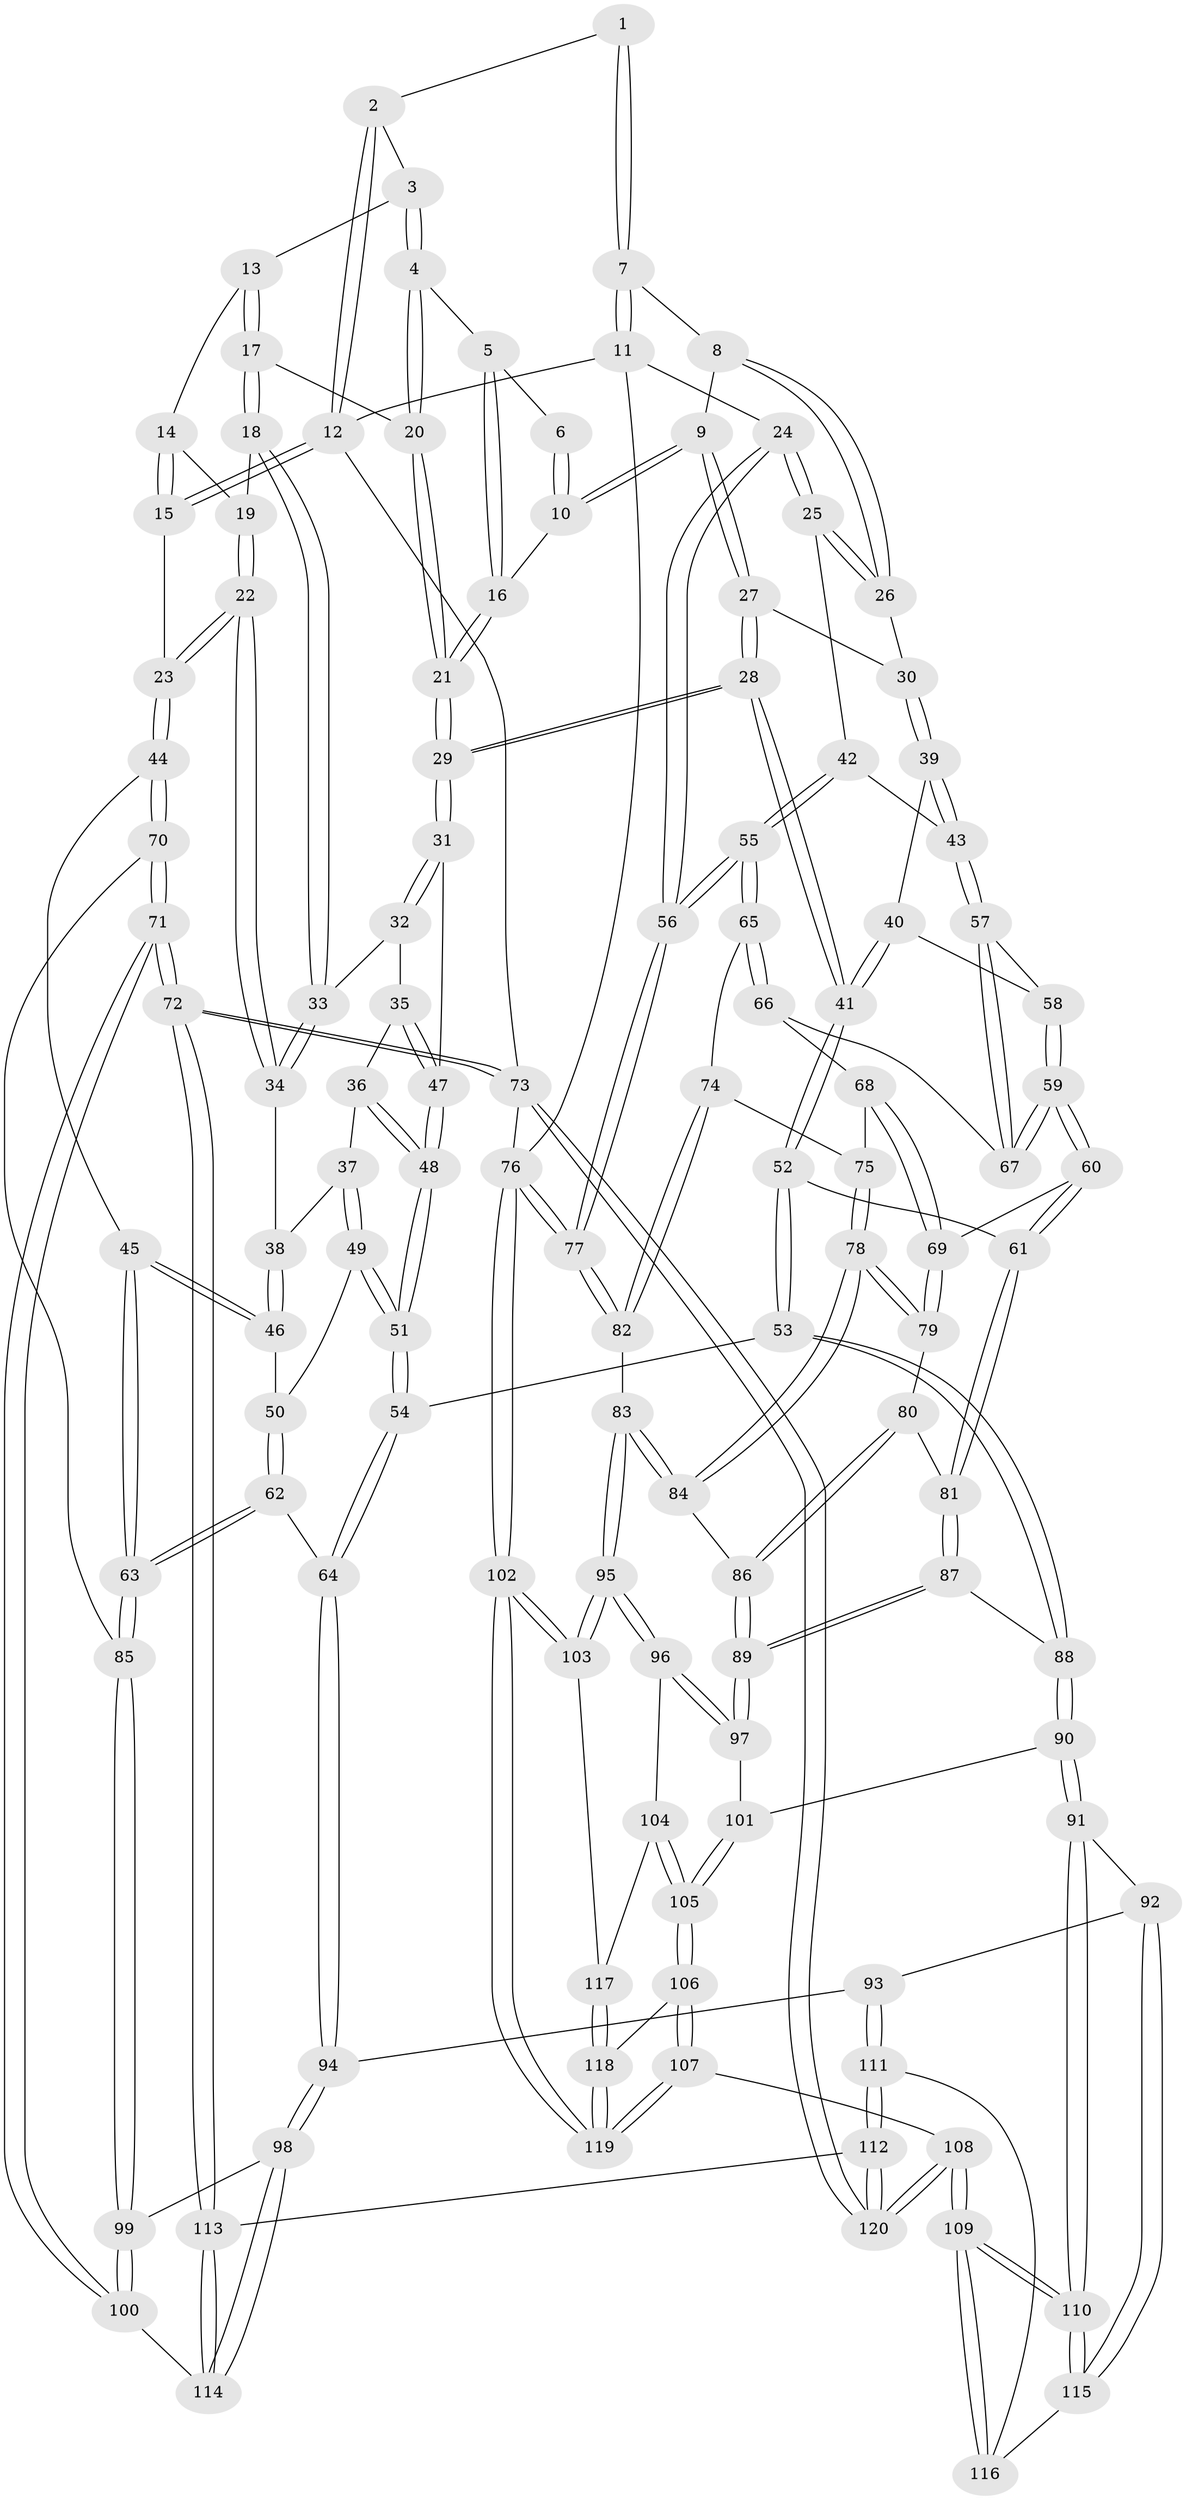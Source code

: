 // coarse degree distribution, {2: 0.027777777777777776, 5: 0.4583333333333333, 4: 0.20833333333333334, 3: 0.09722222222222222, 6: 0.1527777777777778, 7: 0.05555555555555555}
// Generated by graph-tools (version 1.1) at 2025/06/03/04/25 22:06:18]
// undirected, 120 vertices, 297 edges
graph export_dot {
graph [start="1"]
  node [color=gray90,style=filled];
  1 [pos="+0.6128130347157057+0"];
  2 [pos="+0.310725642128038+0"];
  3 [pos="+0.3140284769905155+0"];
  4 [pos="+0.48171926463706094+0.053917497730436276"];
  5 [pos="+0.5118306919312718+0.04648377511015945"];
  6 [pos="+0.6038603058503526+0"];
  7 [pos="+1+0"];
  8 [pos="+0.9418011431493655+0"];
  9 [pos="+0.6606007690548343+0.1327891266980787"];
  10 [pos="+0.6303657160569783+0.1000271795551842"];
  11 [pos="+1+0"];
  12 [pos="+0+0"];
  13 [pos="+0.3101565227607194+0"];
  14 [pos="+0.15074473816990167+0.039484446546475524"];
  15 [pos="+0+0"];
  16 [pos="+0.5727861956949174+0.0969888661285794"];
  17 [pos="+0.29765486133380137+0.10711182238630741"];
  18 [pos="+0.2866399164245727+0.12027238782189417"];
  19 [pos="+0.15761992774315575+0.08428359456031803"];
  20 [pos="+0.44053917854732105+0.1475647054445373"];
  21 [pos="+0.4590735112965292+0.165854171673096"];
  22 [pos="+0+0.12642963254014655"];
  23 [pos="+0+0.10334417829119565"];
  24 [pos="+1+0.0007365596943566304"];
  25 [pos="+0.8880980478550893+0.2434758249739688"];
  26 [pos="+0.7907076726518095+0.20609759914553344"];
  27 [pos="+0.6706049067042001+0.17136458832535773"];
  28 [pos="+0.5355200811462437+0.33101990107762636"];
  29 [pos="+0.5255497495383211+0.3229955282854371"];
  30 [pos="+0.7893577731133916+0.206416285651042"];
  31 [pos="+0.4251567397269682+0.3095575768925442"];
  32 [pos="+0.28441704663192435+0.209167859821996"];
  33 [pos="+0.26351173980749143+0.17923608410172534"];
  34 [pos="+0.19714266093515043+0.22184728759729053"];
  35 [pos="+0.29852111156411554+0.3334847533473143"];
  36 [pos="+0.2939404018122289+0.3385276475305495"];
  37 [pos="+0.2784698850503009+0.34680588060760237"];
  38 [pos="+0.19388227585829282+0.23654795140350598"];
  39 [pos="+0.7735543458561622+0.26523849051884024"];
  40 [pos="+0.7048123611312496+0.36752761140725027"];
  41 [pos="+0.5474661848102741+0.3735252134111992"];
  42 [pos="+0.8944878322569456+0.35156711743598035"];
  43 [pos="+0.8311703940427086+0.4042306749369719"];
  44 [pos="+0+0.35254945648993324"];
  45 [pos="+0+0.39827768251811785"];
  46 [pos="+0.1564561505832588+0.3497874301721569"];
  47 [pos="+0.36319358404497876+0.3352452329237533"];
  48 [pos="+0.3317864201098809+0.4072515755046053"];
  49 [pos="+0.26483674721062306+0.35897350660156757"];
  50 [pos="+0.19347180177361+0.3777375877154889"];
  51 [pos="+0.33025390116551084+0.4719603053038104"];
  52 [pos="+0.5287435688000225+0.47675369232932097"];
  53 [pos="+0.3525555230817925+0.5641702442986029"];
  54 [pos="+0.3477878137283983+0.5650484531476437"];
  55 [pos="+1+0.44353823031487594"];
  56 [pos="+1+0.43805633230235685"];
  57 [pos="+0.8274153198511724+0.4093630976066194"];
  58 [pos="+0.7100596137802201+0.3703400628609982"];
  59 [pos="+0.7393899056313137+0.48674418465222286"];
  60 [pos="+0.7202148505788567+0.5118550255407354"];
  61 [pos="+0.5363006080674173+0.48419148679341156"];
  62 [pos="+0.2704381335026032+0.5901417713684252"];
  63 [pos="+0.19937895596764582+0.6125455192027688"];
  64 [pos="+0.29531713734144255+0.5907555392520338"];
  65 [pos="+0.9792897468261983+0.5047235263174076"];
  66 [pos="+0.8425189890045851+0.452185393892626"];
  67 [pos="+0.8280452358728398+0.42299616968897763"];
  68 [pos="+0.8308183970634794+0.525386301109203"];
  69 [pos="+0.7611818746161223+0.5602195478565923"];
  70 [pos="+0+0.4733607282934873"];
  71 [pos="+0+0.7727158522084754"];
  72 [pos="+0+0.9117233499865308"];
  73 [pos="+0+1"];
  74 [pos="+0.9172637161177055+0.5789511155543771"];
  75 [pos="+0.8640250689078565+0.557072689282696"];
  76 [pos="+1+1"];
  77 [pos="+1+0.7967948973231554"];
  78 [pos="+0.7911850002953714+0.6436441594844865"];
  79 [pos="+0.760649109270611+0.5691519580183613"];
  80 [pos="+0.6730600934886102+0.6159206292572256"];
  81 [pos="+0.561157016232555+0.5364096291698561"];
  82 [pos="+0.9181661392259524+0.7002012613645802"];
  83 [pos="+0.8611502002189354+0.7203891301859803"];
  84 [pos="+0.7964208654904653+0.6778670333102317"];
  85 [pos="+0.16904800456142047+0.6441278509401624"];
  86 [pos="+0.7037694436975409+0.6939284801891004"];
  87 [pos="+0.5731870030502572+0.6848457857898429"];
  88 [pos="+0.5030996906461441+0.7414325880688606"];
  89 [pos="+0.6624389415632072+0.736895690568201"];
  90 [pos="+0.49277844257135833+0.7946525602358482"];
  91 [pos="+0.47890229196252915+0.8031780934249487"];
  92 [pos="+0.3627586141216919+0.797147469673365"];
  93 [pos="+0.35436405033657103+0.7924864740992528"];
  94 [pos="+0.35370945570754925+0.7918354596345715"];
  95 [pos="+0.8284326544538507+0.812383117852754"];
  96 [pos="+0.6767217616399872+0.8100286215612454"];
  97 [pos="+0.6627380275563197+0.7763883134594731"];
  98 [pos="+0.1781744882821022+0.8579307890919323"];
  99 [pos="+0.15139542382446144+0.6677125022535888"];
  100 [pos="+0+0.7585460524428391"];
  101 [pos="+0.5107064313586783+0.8027305634211735"];
  102 [pos="+1+1"];
  103 [pos="+0.8346373071858633+0.8375555981753473"];
  104 [pos="+0.6719707572266411+0.8270779313563255"];
  105 [pos="+0.6075977363589292+0.9100308116694005"];
  106 [pos="+0.6067054663553065+0.9169107909454834"];
  107 [pos="+0.5061391783850986+1"];
  108 [pos="+0.49829325913208206+1"];
  109 [pos="+0.4971503863634916+1"];
  110 [pos="+0.4629507861261565+0.9501759720745595"];
  111 [pos="+0.27925396925527934+0.9524993360843104"];
  112 [pos="+0.21472031916213857+1"];
  113 [pos="+0.17225430230449876+0.91907771338224"];
  114 [pos="+0.17006017600846682+0.8853064618901096"];
  115 [pos="+0.375347735219451+0.8606901852997441"];
  116 [pos="+0.3634607119558729+0.8930669386165921"];
  117 [pos="+0.7548234182424086+0.9256287531696384"];
  118 [pos="+0.7526710956759823+0.9364343088254541"];
  119 [pos="+0.8138908784244185+1"];
  120 [pos="+0.23713583363561078+1"];
  1 -- 2;
  1 -- 7;
  1 -- 7;
  2 -- 3;
  2 -- 12;
  2 -- 12;
  3 -- 4;
  3 -- 4;
  3 -- 13;
  4 -- 5;
  4 -- 20;
  4 -- 20;
  5 -- 6;
  5 -- 16;
  5 -- 16;
  6 -- 10;
  6 -- 10;
  7 -- 8;
  7 -- 11;
  7 -- 11;
  8 -- 9;
  8 -- 26;
  8 -- 26;
  9 -- 10;
  9 -- 10;
  9 -- 27;
  9 -- 27;
  10 -- 16;
  11 -- 12;
  11 -- 24;
  11 -- 76;
  12 -- 15;
  12 -- 15;
  12 -- 73;
  13 -- 14;
  13 -- 17;
  13 -- 17;
  14 -- 15;
  14 -- 15;
  14 -- 19;
  15 -- 23;
  16 -- 21;
  16 -- 21;
  17 -- 18;
  17 -- 18;
  17 -- 20;
  18 -- 19;
  18 -- 33;
  18 -- 33;
  19 -- 22;
  19 -- 22;
  20 -- 21;
  20 -- 21;
  21 -- 29;
  21 -- 29;
  22 -- 23;
  22 -- 23;
  22 -- 34;
  22 -- 34;
  23 -- 44;
  23 -- 44;
  24 -- 25;
  24 -- 25;
  24 -- 56;
  24 -- 56;
  25 -- 26;
  25 -- 26;
  25 -- 42;
  26 -- 30;
  27 -- 28;
  27 -- 28;
  27 -- 30;
  28 -- 29;
  28 -- 29;
  28 -- 41;
  28 -- 41;
  29 -- 31;
  29 -- 31;
  30 -- 39;
  30 -- 39;
  31 -- 32;
  31 -- 32;
  31 -- 47;
  32 -- 33;
  32 -- 35;
  33 -- 34;
  33 -- 34;
  34 -- 38;
  35 -- 36;
  35 -- 47;
  35 -- 47;
  36 -- 37;
  36 -- 48;
  36 -- 48;
  37 -- 38;
  37 -- 49;
  37 -- 49;
  38 -- 46;
  38 -- 46;
  39 -- 40;
  39 -- 43;
  39 -- 43;
  40 -- 41;
  40 -- 41;
  40 -- 58;
  41 -- 52;
  41 -- 52;
  42 -- 43;
  42 -- 55;
  42 -- 55;
  43 -- 57;
  43 -- 57;
  44 -- 45;
  44 -- 70;
  44 -- 70;
  45 -- 46;
  45 -- 46;
  45 -- 63;
  45 -- 63;
  46 -- 50;
  47 -- 48;
  47 -- 48;
  48 -- 51;
  48 -- 51;
  49 -- 50;
  49 -- 51;
  49 -- 51;
  50 -- 62;
  50 -- 62;
  51 -- 54;
  51 -- 54;
  52 -- 53;
  52 -- 53;
  52 -- 61;
  53 -- 54;
  53 -- 88;
  53 -- 88;
  54 -- 64;
  54 -- 64;
  55 -- 56;
  55 -- 56;
  55 -- 65;
  55 -- 65;
  56 -- 77;
  56 -- 77;
  57 -- 58;
  57 -- 67;
  57 -- 67;
  58 -- 59;
  58 -- 59;
  59 -- 60;
  59 -- 60;
  59 -- 67;
  59 -- 67;
  60 -- 61;
  60 -- 61;
  60 -- 69;
  61 -- 81;
  61 -- 81;
  62 -- 63;
  62 -- 63;
  62 -- 64;
  63 -- 85;
  63 -- 85;
  64 -- 94;
  64 -- 94;
  65 -- 66;
  65 -- 66;
  65 -- 74;
  66 -- 67;
  66 -- 68;
  68 -- 69;
  68 -- 69;
  68 -- 75;
  69 -- 79;
  69 -- 79;
  70 -- 71;
  70 -- 71;
  70 -- 85;
  71 -- 72;
  71 -- 72;
  71 -- 100;
  71 -- 100;
  72 -- 73;
  72 -- 73;
  72 -- 113;
  72 -- 113;
  73 -- 120;
  73 -- 120;
  73 -- 76;
  74 -- 75;
  74 -- 82;
  74 -- 82;
  75 -- 78;
  75 -- 78;
  76 -- 77;
  76 -- 77;
  76 -- 102;
  76 -- 102;
  77 -- 82;
  77 -- 82;
  78 -- 79;
  78 -- 79;
  78 -- 84;
  78 -- 84;
  79 -- 80;
  80 -- 81;
  80 -- 86;
  80 -- 86;
  81 -- 87;
  81 -- 87;
  82 -- 83;
  83 -- 84;
  83 -- 84;
  83 -- 95;
  83 -- 95;
  84 -- 86;
  85 -- 99;
  85 -- 99;
  86 -- 89;
  86 -- 89;
  87 -- 88;
  87 -- 89;
  87 -- 89;
  88 -- 90;
  88 -- 90;
  89 -- 97;
  89 -- 97;
  90 -- 91;
  90 -- 91;
  90 -- 101;
  91 -- 92;
  91 -- 110;
  91 -- 110;
  92 -- 93;
  92 -- 115;
  92 -- 115;
  93 -- 94;
  93 -- 111;
  93 -- 111;
  94 -- 98;
  94 -- 98;
  95 -- 96;
  95 -- 96;
  95 -- 103;
  95 -- 103;
  96 -- 97;
  96 -- 97;
  96 -- 104;
  97 -- 101;
  98 -- 99;
  98 -- 114;
  98 -- 114;
  99 -- 100;
  99 -- 100;
  100 -- 114;
  101 -- 105;
  101 -- 105;
  102 -- 103;
  102 -- 103;
  102 -- 119;
  102 -- 119;
  103 -- 117;
  104 -- 105;
  104 -- 105;
  104 -- 117;
  105 -- 106;
  105 -- 106;
  106 -- 107;
  106 -- 107;
  106 -- 118;
  107 -- 108;
  107 -- 119;
  107 -- 119;
  108 -- 109;
  108 -- 109;
  108 -- 120;
  108 -- 120;
  109 -- 110;
  109 -- 110;
  109 -- 116;
  109 -- 116;
  110 -- 115;
  110 -- 115;
  111 -- 112;
  111 -- 112;
  111 -- 116;
  112 -- 113;
  112 -- 120;
  112 -- 120;
  113 -- 114;
  113 -- 114;
  115 -- 116;
  117 -- 118;
  117 -- 118;
  118 -- 119;
  118 -- 119;
}

